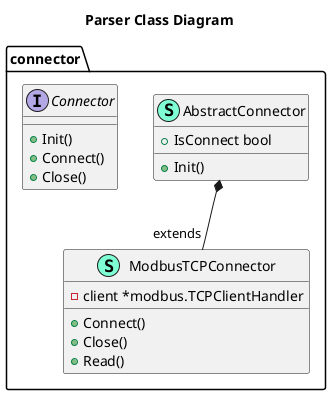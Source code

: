 @startuml
title Parser Class Diagram
namespace connector {
    class AbstractConnector << (S,Aquamarine) >> {
        + IsConnect bool

        + Init() 

    }
    interface Connector  {
        + Init() 
        + Connect() 
        + Close() 

    }
    class ModbusTCPConnector << (S,Aquamarine) >> {
        - client *modbus.TCPClientHandler

        + Connect() 
        + Close() 
        + Read() 

    }
}
"connector.AbstractConnector" *-- "extends""connector.ModbusTCPConnector"



@enduml
